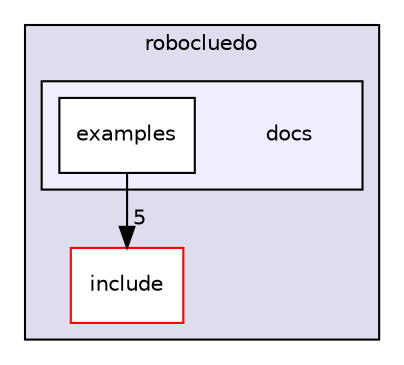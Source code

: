 digraph "C:/Users/Canfresco/Desktop/UNI/EXPERIMENTAL ROBOTICS LABORATORY/Assignment 1/ExperimentalRoboticsLab-Assignment-1/robocluedo/docs" {
  compound=true
  node [ fontsize="10", fontname="Helvetica"];
  edge [ labelfontsize="10", labelfontname="Helvetica"];
  subgraph clusterdir_ec26e8507ab2869084237022eb595cc7 {
    graph [ bgcolor="#ddddee", pencolor="black", label="robocluedo" fontname="Helvetica", fontsize="10", URL="dir_ec26e8507ab2869084237022eb595cc7.html"]
  dir_ec261d9df9f363fa2ac4f7b3d53e2eff [shape=box label="include" fillcolor="white" style="filled" color="red" URL="dir_ec261d9df9f363fa2ac4f7b3d53e2eff.html"];
  subgraph clusterdir_de323672ed973e86de5e52a85df0cc0b {
    graph [ bgcolor="#eeeeff", pencolor="black", label="" URL="dir_de323672ed973e86de5e52a85df0cc0b.html"];
    dir_de323672ed973e86de5e52a85df0cc0b [shape=plaintext label="docs"];
  dir_c1ce3cba60af0466b6677e615d7174e7 [shape=box label="examples" fillcolor="white" style="filled" URL="dir_c1ce3cba60af0466b6677e615d7174e7.html"];
  }
  }
  dir_c1ce3cba60af0466b6677e615d7174e7->dir_ec261d9df9f363fa2ac4f7b3d53e2eff [headlabel="5", labeldistance=1.5 headhref="dir_000004_000005.html"];
}

